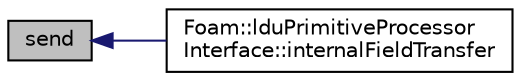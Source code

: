 digraph "send"
{
  bgcolor="transparent";
  edge [fontname="Helvetica",fontsize="10",labelfontname="Helvetica",labelfontsize="10"];
  node [fontname="Helvetica",fontsize="10",shape=record];
  rankdir="LR";
  Node1 [label="send",height=0.2,width=0.4,color="black", fillcolor="grey75", style="filled" fontcolor="black"];
  Node1 -> Node2 [dir="back",color="midnightblue",fontsize="10",style="solid",fontname="Helvetica"];
  Node2 [label="Foam::lduPrimitiveProcessor\lInterface::internalFieldTransfer",height=0.2,width=0.4,color="black",URL="$classFoam_1_1lduPrimitiveProcessorInterface.html#a10d89115e9bad9854216eac8c541eb1f",tooltip="Transfer and return internal field adjacent to the interface. "];
}
